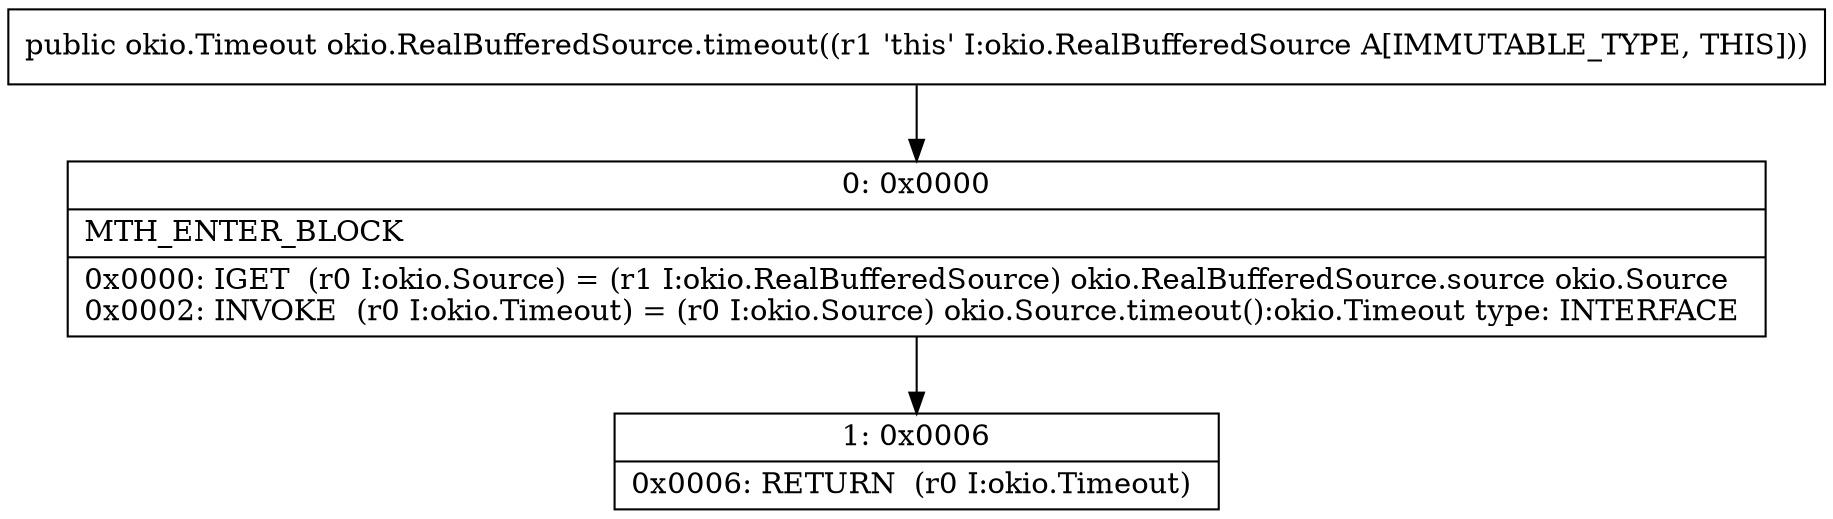 digraph "CFG forokio.RealBufferedSource.timeout()Lokio\/Timeout;" {
Node_0 [shape=record,label="{0\:\ 0x0000|MTH_ENTER_BLOCK\l|0x0000: IGET  (r0 I:okio.Source) = (r1 I:okio.RealBufferedSource) okio.RealBufferedSource.source okio.Source \l0x0002: INVOKE  (r0 I:okio.Timeout) = (r0 I:okio.Source) okio.Source.timeout():okio.Timeout type: INTERFACE \l}"];
Node_1 [shape=record,label="{1\:\ 0x0006|0x0006: RETURN  (r0 I:okio.Timeout) \l}"];
MethodNode[shape=record,label="{public okio.Timeout okio.RealBufferedSource.timeout((r1 'this' I:okio.RealBufferedSource A[IMMUTABLE_TYPE, THIS])) }"];
MethodNode -> Node_0;
Node_0 -> Node_1;
}

